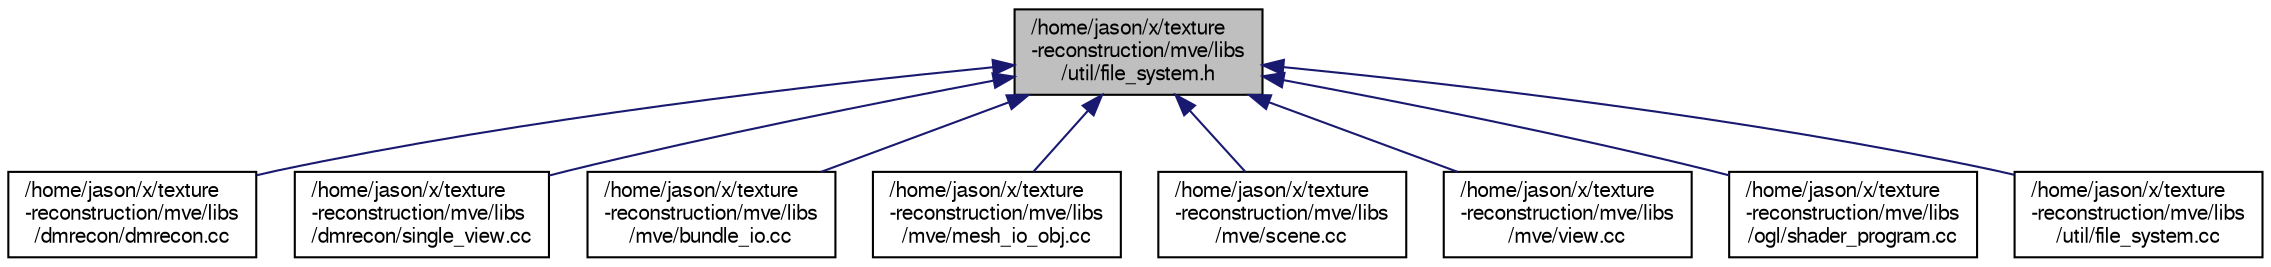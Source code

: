 digraph "/home/jason/x/texture-reconstruction/mve/libs/util/file_system.h"
{
  edge [fontname="FreeSans",fontsize="10",labelfontname="FreeSans",labelfontsize="10"];
  node [fontname="FreeSans",fontsize="10",shape=record];
  Node4 [label="/home/jason/x/texture\l-reconstruction/mve/libs\l/util/file_system.h",height=0.2,width=0.4,color="black", fillcolor="grey75", style="filled", fontcolor="black"];
  Node4 -> Node5 [dir="back",color="midnightblue",fontsize="10",style="solid",fontname="FreeSans"];
  Node5 [label="/home/jason/x/texture\l-reconstruction/mve/libs\l/dmrecon/dmrecon.cc",height=0.2,width=0.4,color="black", fillcolor="white", style="filled",URL="$dmrecon_8cc.html"];
  Node4 -> Node6 [dir="back",color="midnightblue",fontsize="10",style="solid",fontname="FreeSans"];
  Node6 [label="/home/jason/x/texture\l-reconstruction/mve/libs\l/dmrecon/single_view.cc",height=0.2,width=0.4,color="black", fillcolor="white", style="filled",URL="$single__view_8cc.html"];
  Node4 -> Node7 [dir="back",color="midnightblue",fontsize="10",style="solid",fontname="FreeSans"];
  Node7 [label="/home/jason/x/texture\l-reconstruction/mve/libs\l/mve/bundle_io.cc",height=0.2,width=0.4,color="black", fillcolor="white", style="filled",URL="$bundle__io_8cc.html"];
  Node4 -> Node8 [dir="back",color="midnightblue",fontsize="10",style="solid",fontname="FreeSans"];
  Node8 [label="/home/jason/x/texture\l-reconstruction/mve/libs\l/mve/mesh_io_obj.cc",height=0.2,width=0.4,color="black", fillcolor="white", style="filled",URL="$mesh__io__obj_8cc.html"];
  Node4 -> Node9 [dir="back",color="midnightblue",fontsize="10",style="solid",fontname="FreeSans"];
  Node9 [label="/home/jason/x/texture\l-reconstruction/mve/libs\l/mve/scene.cc",height=0.2,width=0.4,color="black", fillcolor="white", style="filled",URL="$scene_8cc.html"];
  Node4 -> Node10 [dir="back",color="midnightblue",fontsize="10",style="solid",fontname="FreeSans"];
  Node10 [label="/home/jason/x/texture\l-reconstruction/mve/libs\l/mve/view.cc",height=0.2,width=0.4,color="black", fillcolor="white", style="filled",URL="$view_8cc.html"];
  Node4 -> Node11 [dir="back",color="midnightblue",fontsize="10",style="solid",fontname="FreeSans"];
  Node11 [label="/home/jason/x/texture\l-reconstruction/mve/libs\l/ogl/shader_program.cc",height=0.2,width=0.4,color="black", fillcolor="white", style="filled",URL="$shader__program_8cc.html"];
  Node4 -> Node12 [dir="back",color="midnightblue",fontsize="10",style="solid",fontname="FreeSans"];
  Node12 [label="/home/jason/x/texture\l-reconstruction/mve/libs\l/util/file_system.cc",height=0.2,width=0.4,color="black", fillcolor="white", style="filled",URL="$file__system_8cc.html"];
}
